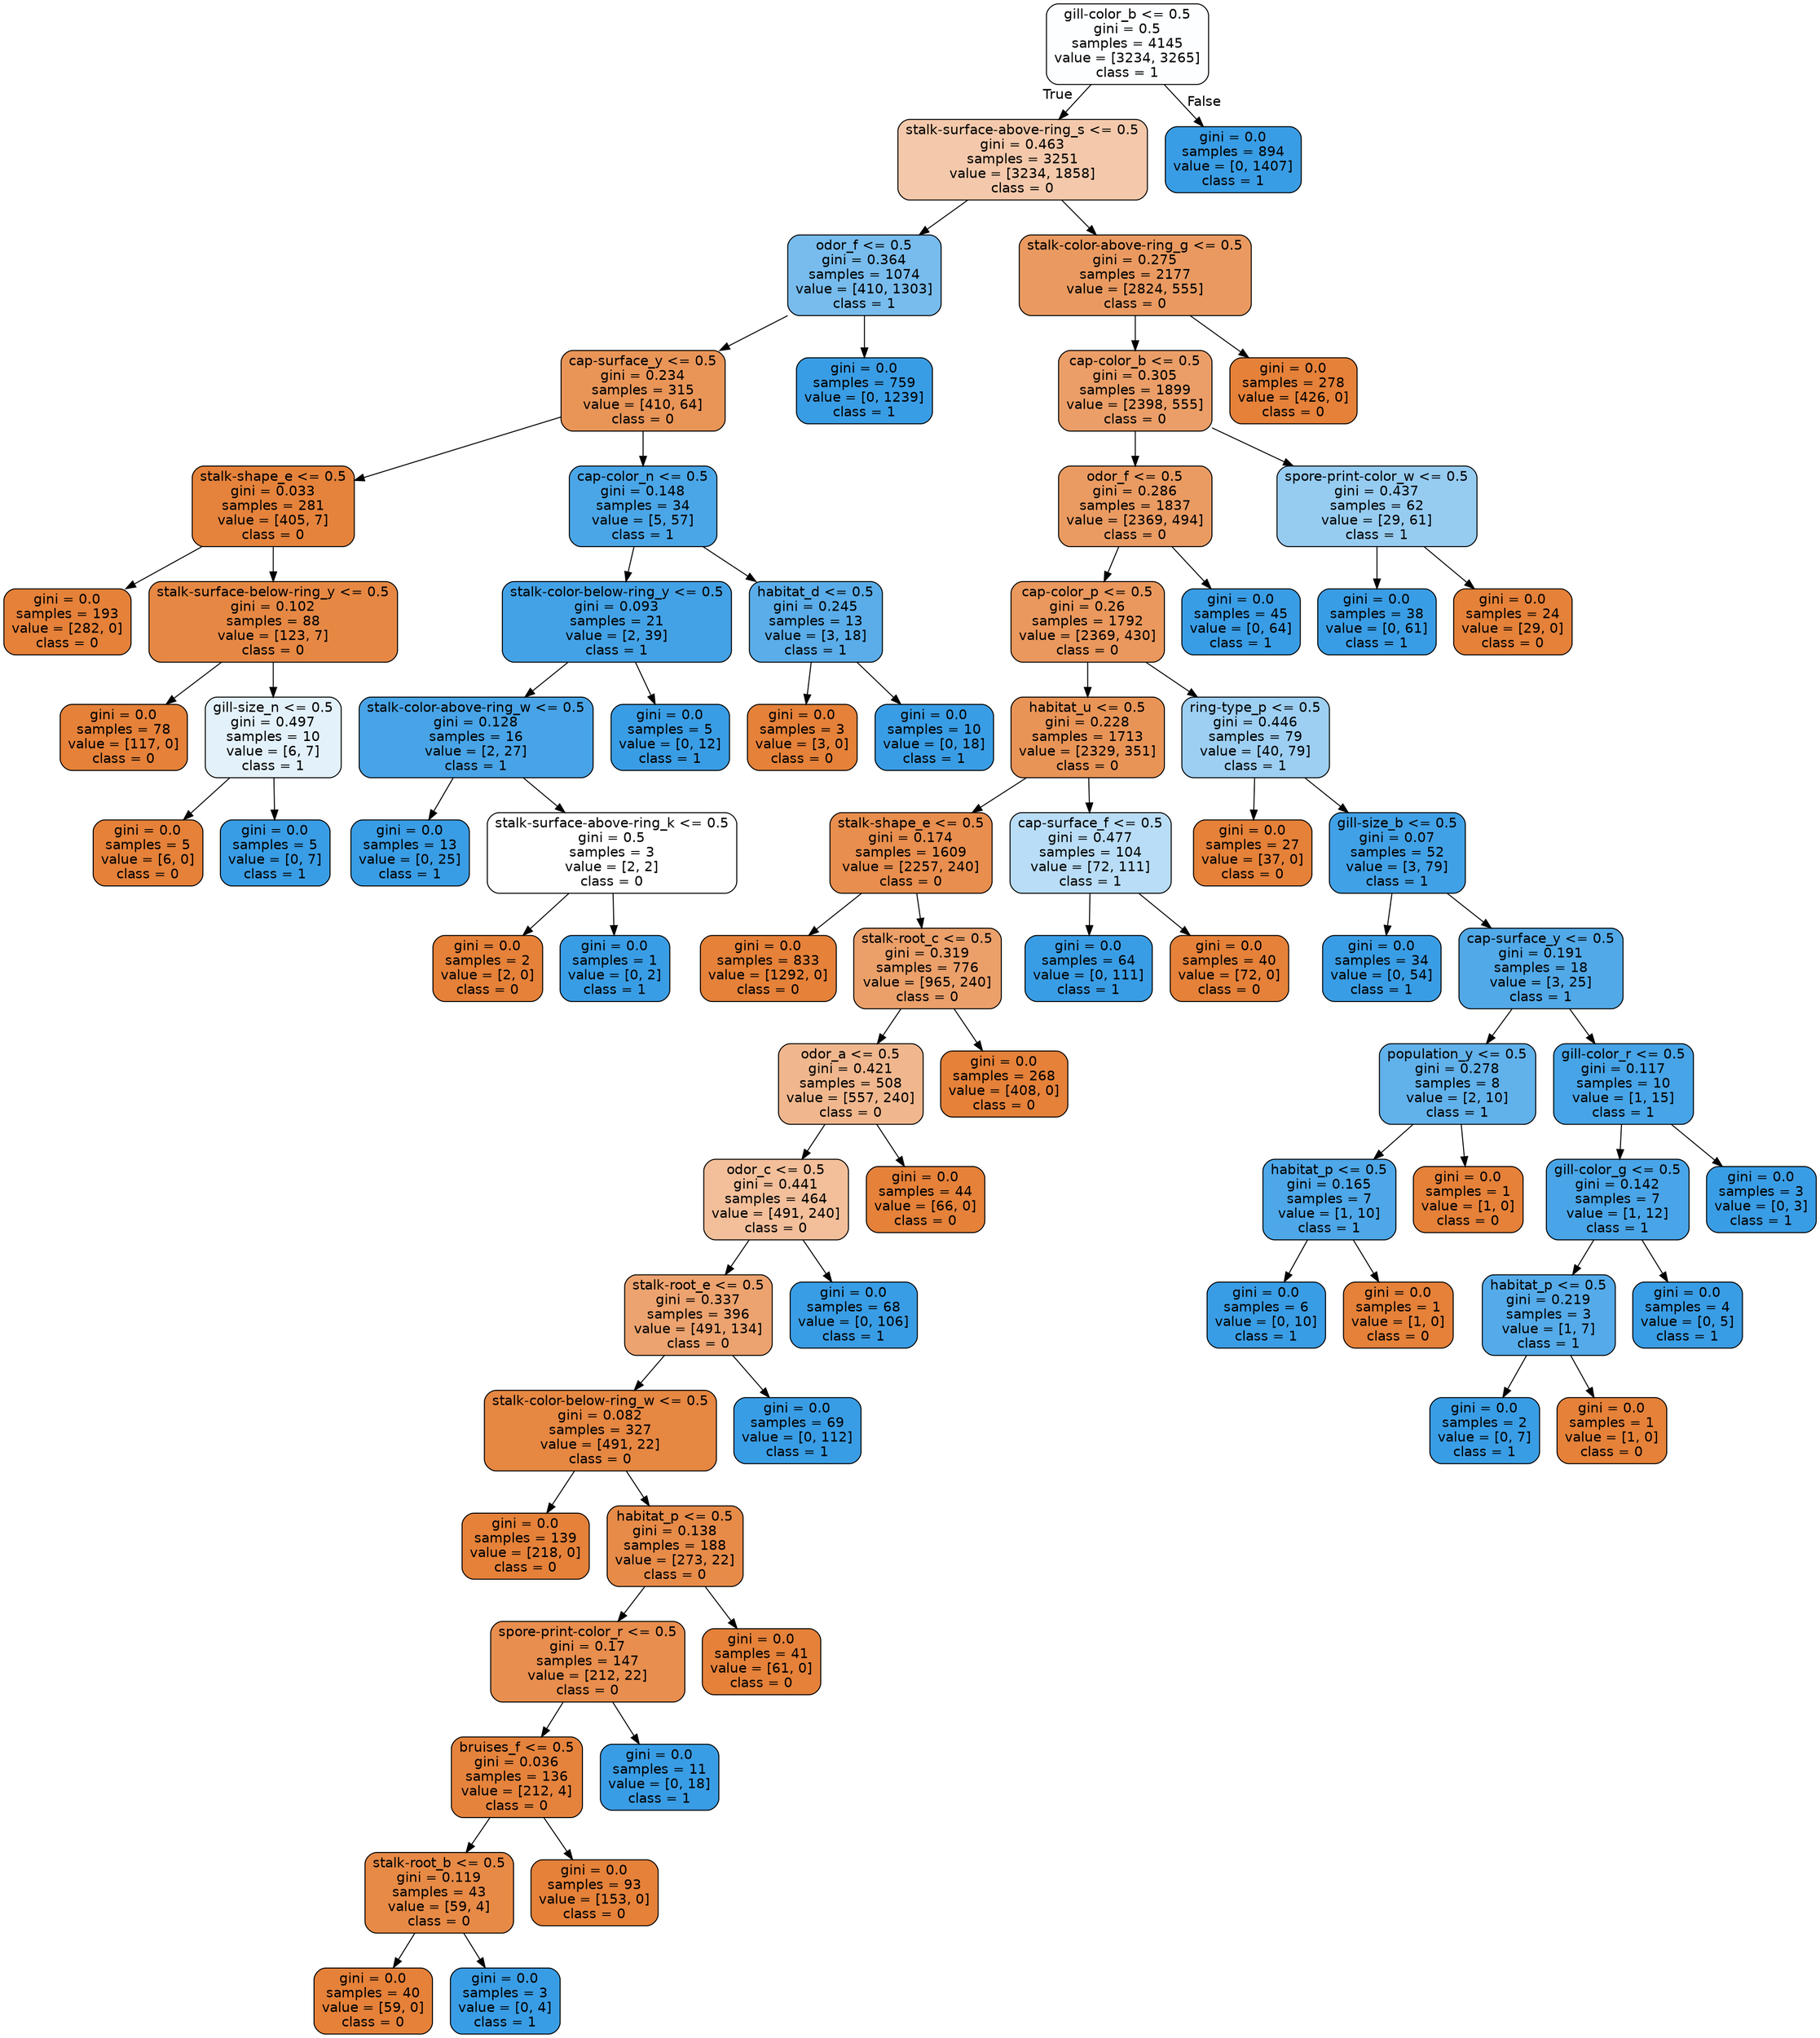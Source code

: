 digraph Tree {
node [shape=box, style="filled, rounded", color="black", fontname="helvetica"] ;
edge [fontname="helvetica"] ;
0 [label="gill-color_b <= 0.5\ngini = 0.5\nsamples = 4145\nvalue = [3234, 3265]\nclass = 1", fillcolor="#fdfeff"] ;
1 [label="stalk-surface-above-ring_s <= 0.5\ngini = 0.463\nsamples = 3251\nvalue = [3234, 1858]\nclass = 0", fillcolor="#f4c9ab"] ;
0 -> 1 [labeldistance=2.5, labelangle=45, headlabel="True"] ;
2 [label="odor_f <= 0.5\ngini = 0.364\nsamples = 1074\nvalue = [410, 1303]\nclass = 1", fillcolor="#77bced"] ;
1 -> 2 ;
3 [label="cap-surface_y <= 0.5\ngini = 0.234\nsamples = 315\nvalue = [410, 64]\nclass = 0", fillcolor="#e99558"] ;
2 -> 3 ;
4 [label="stalk-shape_e <= 0.5\ngini = 0.033\nsamples = 281\nvalue = [405, 7]\nclass = 0", fillcolor="#e5833c"] ;
3 -> 4 ;
5 [label="gini = 0.0\nsamples = 193\nvalue = [282, 0]\nclass = 0", fillcolor="#e58139"] ;
4 -> 5 ;
6 [label="stalk-surface-below-ring_y <= 0.5\ngini = 0.102\nsamples = 88\nvalue = [123, 7]\nclass = 0", fillcolor="#e68844"] ;
4 -> 6 ;
7 [label="gini = 0.0\nsamples = 78\nvalue = [117, 0]\nclass = 0", fillcolor="#e58139"] ;
6 -> 7 ;
8 [label="gill-size_n <= 0.5\ngini = 0.497\nsamples = 10\nvalue = [6, 7]\nclass = 1", fillcolor="#e3f1fb"] ;
6 -> 8 ;
9 [label="gini = 0.0\nsamples = 5\nvalue = [6, 0]\nclass = 0", fillcolor="#e58139"] ;
8 -> 9 ;
10 [label="gini = 0.0\nsamples = 5\nvalue = [0, 7]\nclass = 1", fillcolor="#399de5"] ;
8 -> 10 ;
11 [label="cap-color_n <= 0.5\ngini = 0.148\nsamples = 34\nvalue = [5, 57]\nclass = 1", fillcolor="#4aa6e7"] ;
3 -> 11 ;
12 [label="stalk-color-below-ring_y <= 0.5\ngini = 0.093\nsamples = 21\nvalue = [2, 39]\nclass = 1", fillcolor="#43a2e6"] ;
11 -> 12 ;
13 [label="stalk-color-above-ring_w <= 0.5\ngini = 0.128\nsamples = 16\nvalue = [2, 27]\nclass = 1", fillcolor="#48a4e7"] ;
12 -> 13 ;
14 [label="gini = 0.0\nsamples = 13\nvalue = [0, 25]\nclass = 1", fillcolor="#399de5"] ;
13 -> 14 ;
15 [label="stalk-surface-above-ring_k <= 0.5\ngini = 0.5\nsamples = 3\nvalue = [2, 2]\nclass = 0", fillcolor="#ffffff"] ;
13 -> 15 ;
16 [label="gini = 0.0\nsamples = 2\nvalue = [2, 0]\nclass = 0", fillcolor="#e58139"] ;
15 -> 16 ;
17 [label="gini = 0.0\nsamples = 1\nvalue = [0, 2]\nclass = 1", fillcolor="#399de5"] ;
15 -> 17 ;
18 [label="gini = 0.0\nsamples = 5\nvalue = [0, 12]\nclass = 1", fillcolor="#399de5"] ;
12 -> 18 ;
19 [label="habitat_d <= 0.5\ngini = 0.245\nsamples = 13\nvalue = [3, 18]\nclass = 1", fillcolor="#5aade9"] ;
11 -> 19 ;
20 [label="gini = 0.0\nsamples = 3\nvalue = [3, 0]\nclass = 0", fillcolor="#e58139"] ;
19 -> 20 ;
21 [label="gini = 0.0\nsamples = 10\nvalue = [0, 18]\nclass = 1", fillcolor="#399de5"] ;
19 -> 21 ;
22 [label="gini = 0.0\nsamples = 759\nvalue = [0, 1239]\nclass = 1", fillcolor="#399de5"] ;
2 -> 22 ;
23 [label="stalk-color-above-ring_g <= 0.5\ngini = 0.275\nsamples = 2177\nvalue = [2824, 555]\nclass = 0", fillcolor="#ea9a60"] ;
1 -> 23 ;
24 [label="cap-color_b <= 0.5\ngini = 0.305\nsamples = 1899\nvalue = [2398, 555]\nclass = 0", fillcolor="#eb9e67"] ;
23 -> 24 ;
25 [label="odor_f <= 0.5\ngini = 0.286\nsamples = 1837\nvalue = [2369, 494]\nclass = 0", fillcolor="#ea9b62"] ;
24 -> 25 ;
26 [label="cap-color_p <= 0.5\ngini = 0.26\nsamples = 1792\nvalue = [2369, 430]\nclass = 0", fillcolor="#ea985d"] ;
25 -> 26 ;
27 [label="habitat_u <= 0.5\ngini = 0.228\nsamples = 1713\nvalue = [2329, 351]\nclass = 0", fillcolor="#e99457"] ;
26 -> 27 ;
28 [label="stalk-shape_e <= 0.5\ngini = 0.174\nsamples = 1609\nvalue = [2257, 240]\nclass = 0", fillcolor="#e88e4e"] ;
27 -> 28 ;
29 [label="gini = 0.0\nsamples = 833\nvalue = [1292, 0]\nclass = 0", fillcolor="#e58139"] ;
28 -> 29 ;
30 [label="stalk-root_c <= 0.5\ngini = 0.319\nsamples = 776\nvalue = [965, 240]\nclass = 0", fillcolor="#eba06a"] ;
28 -> 30 ;
31 [label="odor_a <= 0.5\ngini = 0.421\nsamples = 508\nvalue = [557, 240]\nclass = 0", fillcolor="#f0b78e"] ;
30 -> 31 ;
32 [label="odor_c <= 0.5\ngini = 0.441\nsamples = 464\nvalue = [491, 240]\nclass = 0", fillcolor="#f2bf9a"] ;
31 -> 32 ;
33 [label="stalk-root_e <= 0.5\ngini = 0.337\nsamples = 396\nvalue = [491, 134]\nclass = 0", fillcolor="#eca36f"] ;
32 -> 33 ;
34 [label="stalk-color-below-ring_w <= 0.5\ngini = 0.082\nsamples = 327\nvalue = [491, 22]\nclass = 0", fillcolor="#e68742"] ;
33 -> 34 ;
35 [label="gini = 0.0\nsamples = 139\nvalue = [218, 0]\nclass = 0", fillcolor="#e58139"] ;
34 -> 35 ;
36 [label="habitat_p <= 0.5\ngini = 0.138\nsamples = 188\nvalue = [273, 22]\nclass = 0", fillcolor="#e78b49"] ;
34 -> 36 ;
37 [label="spore-print-color_r <= 0.5\ngini = 0.17\nsamples = 147\nvalue = [212, 22]\nclass = 0", fillcolor="#e88e4e"] ;
36 -> 37 ;
38 [label="bruises_f <= 0.5\ngini = 0.036\nsamples = 136\nvalue = [212, 4]\nclass = 0", fillcolor="#e5833d"] ;
37 -> 38 ;
39 [label="stalk-root_b <= 0.5\ngini = 0.119\nsamples = 43\nvalue = [59, 4]\nclass = 0", fillcolor="#e78a46"] ;
38 -> 39 ;
40 [label="gini = 0.0\nsamples = 40\nvalue = [59, 0]\nclass = 0", fillcolor="#e58139"] ;
39 -> 40 ;
41 [label="gini = 0.0\nsamples = 3\nvalue = [0, 4]\nclass = 1", fillcolor="#399de5"] ;
39 -> 41 ;
42 [label="gini = 0.0\nsamples = 93\nvalue = [153, 0]\nclass = 0", fillcolor="#e58139"] ;
38 -> 42 ;
43 [label="gini = 0.0\nsamples = 11\nvalue = [0, 18]\nclass = 1", fillcolor="#399de5"] ;
37 -> 43 ;
44 [label="gini = 0.0\nsamples = 41\nvalue = [61, 0]\nclass = 0", fillcolor="#e58139"] ;
36 -> 44 ;
45 [label="gini = 0.0\nsamples = 69\nvalue = [0, 112]\nclass = 1", fillcolor="#399de5"] ;
33 -> 45 ;
46 [label="gini = 0.0\nsamples = 68\nvalue = [0, 106]\nclass = 1", fillcolor="#399de5"] ;
32 -> 46 ;
47 [label="gini = 0.0\nsamples = 44\nvalue = [66, 0]\nclass = 0", fillcolor="#e58139"] ;
31 -> 47 ;
48 [label="gini = 0.0\nsamples = 268\nvalue = [408, 0]\nclass = 0", fillcolor="#e58139"] ;
30 -> 48 ;
49 [label="cap-surface_f <= 0.5\ngini = 0.477\nsamples = 104\nvalue = [72, 111]\nclass = 1", fillcolor="#b9ddf6"] ;
27 -> 49 ;
50 [label="gini = 0.0\nsamples = 64\nvalue = [0, 111]\nclass = 1", fillcolor="#399de5"] ;
49 -> 50 ;
51 [label="gini = 0.0\nsamples = 40\nvalue = [72, 0]\nclass = 0", fillcolor="#e58139"] ;
49 -> 51 ;
52 [label="ring-type_p <= 0.5\ngini = 0.446\nsamples = 79\nvalue = [40, 79]\nclass = 1", fillcolor="#9dcff2"] ;
26 -> 52 ;
53 [label="gini = 0.0\nsamples = 27\nvalue = [37, 0]\nclass = 0", fillcolor="#e58139"] ;
52 -> 53 ;
54 [label="gill-size_b <= 0.5\ngini = 0.07\nsamples = 52\nvalue = [3, 79]\nclass = 1", fillcolor="#41a1e6"] ;
52 -> 54 ;
55 [label="gini = 0.0\nsamples = 34\nvalue = [0, 54]\nclass = 1", fillcolor="#399de5"] ;
54 -> 55 ;
56 [label="cap-surface_y <= 0.5\ngini = 0.191\nsamples = 18\nvalue = [3, 25]\nclass = 1", fillcolor="#51a9e8"] ;
54 -> 56 ;
57 [label="population_y <= 0.5\ngini = 0.278\nsamples = 8\nvalue = [2, 10]\nclass = 1", fillcolor="#61b1ea"] ;
56 -> 57 ;
58 [label="habitat_p <= 0.5\ngini = 0.165\nsamples = 7\nvalue = [1, 10]\nclass = 1", fillcolor="#4da7e8"] ;
57 -> 58 ;
59 [label="gini = 0.0\nsamples = 6\nvalue = [0, 10]\nclass = 1", fillcolor="#399de5"] ;
58 -> 59 ;
60 [label="gini = 0.0\nsamples = 1\nvalue = [1, 0]\nclass = 0", fillcolor="#e58139"] ;
58 -> 60 ;
61 [label="gini = 0.0\nsamples = 1\nvalue = [1, 0]\nclass = 0", fillcolor="#e58139"] ;
57 -> 61 ;
62 [label="gill-color_r <= 0.5\ngini = 0.117\nsamples = 10\nvalue = [1, 15]\nclass = 1", fillcolor="#46a4e7"] ;
56 -> 62 ;
63 [label="gill-color_g <= 0.5\ngini = 0.142\nsamples = 7\nvalue = [1, 12]\nclass = 1", fillcolor="#49a5e7"] ;
62 -> 63 ;
64 [label="habitat_p <= 0.5\ngini = 0.219\nsamples = 3\nvalue = [1, 7]\nclass = 1", fillcolor="#55abe9"] ;
63 -> 64 ;
65 [label="gini = 0.0\nsamples = 2\nvalue = [0, 7]\nclass = 1", fillcolor="#399de5"] ;
64 -> 65 ;
66 [label="gini = 0.0\nsamples = 1\nvalue = [1, 0]\nclass = 0", fillcolor="#e58139"] ;
64 -> 66 ;
67 [label="gini = 0.0\nsamples = 4\nvalue = [0, 5]\nclass = 1", fillcolor="#399de5"] ;
63 -> 67 ;
68 [label="gini = 0.0\nsamples = 3\nvalue = [0, 3]\nclass = 1", fillcolor="#399de5"] ;
62 -> 68 ;
69 [label="gini = 0.0\nsamples = 45\nvalue = [0, 64]\nclass = 1", fillcolor="#399de5"] ;
25 -> 69 ;
70 [label="spore-print-color_w <= 0.5\ngini = 0.437\nsamples = 62\nvalue = [29, 61]\nclass = 1", fillcolor="#97ccf1"] ;
24 -> 70 ;
71 [label="gini = 0.0\nsamples = 38\nvalue = [0, 61]\nclass = 1", fillcolor="#399de5"] ;
70 -> 71 ;
72 [label="gini = 0.0\nsamples = 24\nvalue = [29, 0]\nclass = 0", fillcolor="#e58139"] ;
70 -> 72 ;
73 [label="gini = 0.0\nsamples = 278\nvalue = [426, 0]\nclass = 0", fillcolor="#e58139"] ;
23 -> 73 ;
74 [label="gini = 0.0\nsamples = 894\nvalue = [0, 1407]\nclass = 1", fillcolor="#399de5"] ;
0 -> 74 [labeldistance=2.5, labelangle=-45, headlabel="False"] ;
}